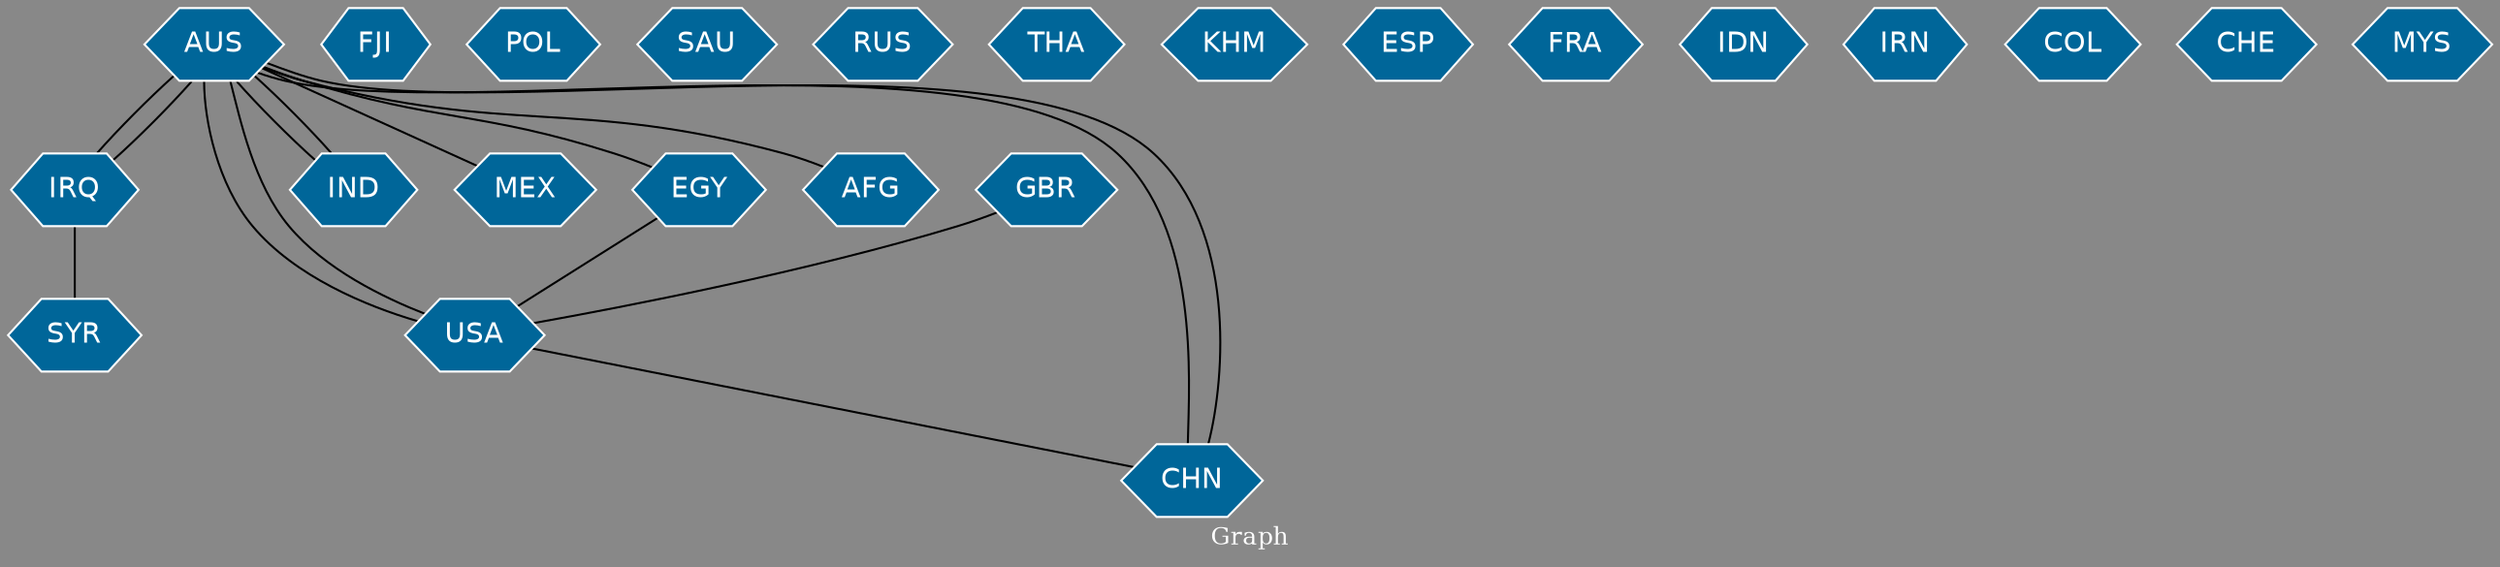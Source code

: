 // Countries together in item graph
graph {
	graph [bgcolor="#888888" fontcolor=white fontsize=12 label="Graph" outputorder=edgesfirst overlap=prism]
	node [color=white fillcolor="#006699" fontcolor=white fontname=Helvetica shape=hexagon style=filled]
	edge [arrowhead=open color=black fontcolor=white fontname=Courier fontsize=12]
		AUS [label=AUS]
		FJI [label=FJI]
		IRQ [label=IRQ]
		POL [label=POL]
		USA [label=USA]
		GBR [label=GBR]
		IND [label=IND]
		MEX [label=MEX]
		SAU [label=SAU]
		RUS [label=RUS]
		EGY [label=EGY]
		THA [label=THA]
		KHM [label=KHM]
		ESP [label=ESP]
		AFG [label=AFG]
		CHN [label=CHN]
		FRA [label=FRA]
		IDN [label=IDN]
		IRN [label=IRN]
		COL [label=COL]
		CHE [label=CHE]
		SYR [label=SYR]
		MYS [label=MYS]
			EGY -- USA [weight=1]
			IND -- AUS [weight=1]
			AUS -- EGY [weight=1]
			AUS -- IND [weight=1]
			AUS -- CHN [weight=1]
			USA -- AUS [weight=2]
			AUS -- MEX [weight=2]
			AUS -- USA [weight=1]
			GBR -- USA [weight=1]
			AUS -- IRQ [weight=7]
			IRQ -- AUS [weight=3]
			USA -- CHN [weight=1]
			AUS -- AFG [weight=1]
			CHN -- AUS [weight=1]
			IRQ -- SYR [weight=1]
}